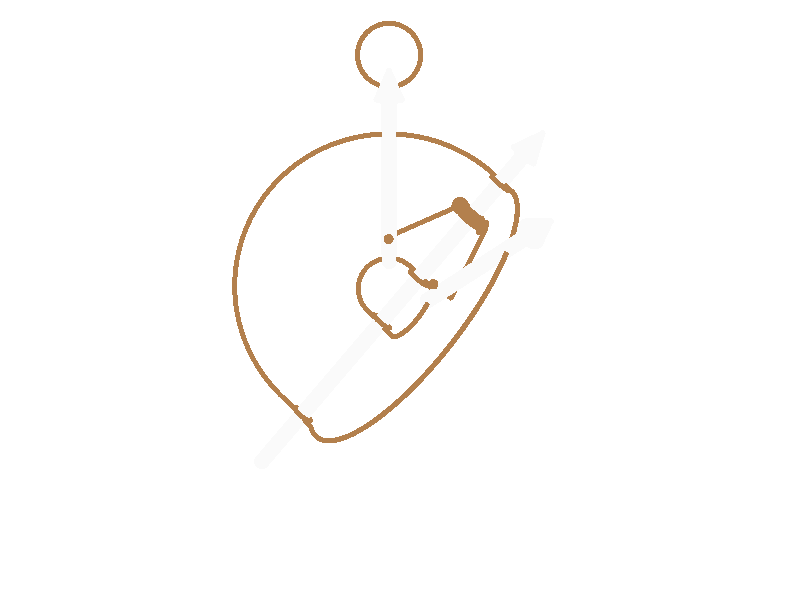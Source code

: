 #default{ finish{ ambient 0.1 diffuse 0.9 conserve_energy}}
global_settings { max_trace_level 10 }
background { color rgb <1, 1, 1> }

//#declare cam_pos = <20, -10, -8>;
//camera { location cam_pos look_at  <0,-6.2,0> angle 5}
#declare cam_pos = <55, 10, -35>;
camera { location cam_pos look_at  <0,0,0> angle 22}

light_source{<500,2500,0> color 0.9}   // sun light
light_source{ cam_pos  color rgb<0.9,0.9,1>*0.8}  // flash light

/******************************************************/
#macro copper()
    material{
      texture {
        pigment {rgb<1,0.5,0.3>}
        normal { bumps 0.1 scale 0.4}
        finish { diffuse 0.9 reflection 0.1
                 specular 0.4 roughness 0.3 phong 1 phong_size 40}
      }
    }
#end
#macro copper1()
    material{
      texture {
        pigment {rgb<0.7,0.5,0.3>}
        normal { bumps 0.2 scale 0.2}
        finish { diffuse 0.9 reflection 0.1
                 specular 0.4 roughness 0.3 phong 1 phong_size 40}
      }
    }
#end

#macro copper2()
    material{
      texture {
        pigment {rgb<0.5,0.5,0.5>}
        normal { bumps 0.05 scale 0.2}
        finish { diffuse 0.9 reflection 0.1
                 specular 0.4 roughness 0.3 phong 1 phong_size 40}
      }
    }
#end

#macro glass()
    material{
      texture {
        pigment{ rgbf <0.98, 0.98, 0.98, 0.9> }
        normal { bumps 0.05 scale 0.09}
        finish { diffuse 0.1 reflection 0.2
                 specular 0.8 roughness 0.0003 phong 1 phong_size 400}
      }
      interior{ ior 1.5 caustics 0.5}
    }
#end

/*************************************************/

/* The main ring*/
#local RING_RAD = 5;
#local RING_TH = 0.08;
#local RING_GAP = 1.2;
#local RING_GAP1 = 2.0;
#local RING_ANG = (180-104)/2;

/* The central ring*/
#local CENT_RAD = 1;

/* the arrow */
#local ARROW_LEN = 7;    // short arrow length
#local ARROW_RAD = 0.25;  // arrow radius
#local ARROW_HRD = 0.5;  // arrow head radius
#local ARROW_HLN = 1.0;  // arrow head length

#local HOLE_RAD =0.12;  // hole radius

#local ARROW_GAP = 0.9; // gap between arrows
#local ARROW_ANG = 40;  // angle between arrows
#local SMRING = 2.5*RING_TH; // small ring rad

#local ARM_PT  = RING_RAD/3;  // point where arms are connected
#local ARM_LEN = RING_RAD/2; // length of arms


/*************************************************/

#macro main_ring(RAD)
merge{
  #local BBOX = RAD+1;
  difference{
    torus{RAD,RING_TH}
    box{<BBOX,-1,0>,<-BBOX,1,BBOX>}
    rotate (180-104)/2*x
    translate -RING_GAP/2*z
  }
  difference{
    torus{RAD,RING_TH}
    box{<BBOX,-1,0>,<-BBOX,1,-BBOX>}
    rotate -RING_ANG*x
    translate +RING_GAP/2*z
  }
  merge{
    cylinder{<0,0,-1>, <0,0,1>, RING_TH translate RAD*x}
    cylinder{<0,0,-1>, <0,0,1>, RING_TH translate -RAD*x}
    scale RING_GAP/2*z
  }
/*  merge{
    #local A = pi/180*RING_ANG;
    #local H = (RING_GAP1-RING_GAP)/2*tan(A);
    #local L = (RING_GAP1-RING_GAP)/2/sin(A);
    #local D = sqrt(RAD*RAD-L*L);
    cylinder{<0,0,-1>, <0,0,1>, RING_TH translate D*x}
    cylinder{<0,0,-1>, <0,0,1>, RING_TH translate -D*x}
    scale RING_GAP1/2*z
    translate H*y
  }
*/
 torus{ARROW_RAD+RING_TH,RING_TH
       rotate 90*z
       translate (RAD-RING_TH)*x}
 torus{ARROW_RAD+RING_TH,RING_TH
       rotate 90*z
       translate -(RAD-RING_TH)*x}
}
#end

/*************************************************/
#macro arm(S)
  merge{
    #local LL1 = ARROW_RAD+1.5*RING_TH;
    #local LL2 = 1.5*RING_TH;
    cylinder{<SL1,SL2,S*LL1>,<SLPOS,0,S*LL2>,RING_TH} // arm itself
    cylinder{<SL1,SL2,S*LL1>,<SL1,SL2,-S*LL1>,RING_TH} // bending in the arrow
    cylinder{<SLPOS,0,S*LL2>,<SLPOS,0,-S*LL2>,RING_TH}
    sphere{<SL1,SL2,-S*LL1>,2*RING_TH}
    sphere{<SLPOS,0,-S*LL2>,2*RING_TH}
    sphere{<SL1,SL2,S*LL1>,RING_TH}
    sphere{<SLPOS,0,S*LL2>,RING_TH}
    rotate S*(90-RING_ANG)*x
    translate S*RING_GAP/2*z
  }
#end

#macro slider()
  #local SL1 = ARM_PT*cos(ARROW_ANG/180*pi);
  #local SL2 = ARM_PT*sin(ARROW_ANG/180*pi);
  #local SLPOS = SL1 + sqrt(ARM_LEN*ARM_LEN - SL2*SL2); // slider position
  merge{
    torus{ARROW_RAD+RING_TH,RING_TH
          rotate 90*z translate SLPOS*x}
    torus{ARROW_RAD+RING_TH,RING_TH
          rotate 90*z translate (SLPOS-2*RING_TH)*x}
    torus{ARROW_RAD+RING_TH,RING_TH
          rotate 90*z translate (SLPOS+2*RING_TH)*x}
    torus{SMRING,RING_TH
          rotate -RING_ANG*x
          translate SLPOS*x+RING_GAP/2*z}
    torus{SMRING,RING_TH
          rotate RING_ANG*x
          translate SLPOS*x-RING_GAP/2*z }
    // arms
    arm(+1)
    arm(-1)
  }
#end

#macro small_ring()
  torus{  ARROW_HLN,RING_TH
          translate z*(ARROW_LEN+ARROW_HLN/2)
          rotate (90-ARROW_ANG)*y
          rotate -RING_ANG*x
          translate z*RING_GAP/2
  }
#end

/*************************************************/

#macro arrow(L)
  #local RR = 0.1;  // rounding radius, mm
  merge{
    cylinder{<0,0,0>,<0,L-ARROW_HLN+RR,0>,ARROW_RAD}
    sphere{<0,0,0>, ARROW_RAD}
    sphere{<0,L,0>,RR}
    cone{<0,L-ARROW_HLN,0>, ARROW_HRD-RR <0,L,0>,0}
    cone{<0,L-ARROW_HLN+RR,0>,ARROW_HRD,<0,L,0>,RR}
    torus{ARROW_HRD-RR,RR translate y*(L-ARROW_HLN+RR)}
    difference{
      cylinder{<0,L-ARROW_HLN-RR,0>,<0,L-ARROW_HLN+RR,0>, ARROW_RAD+RR}
      torus{ARROW_RAD+RR,RR translate y*(L-ARROW_HLN-RR)}
    }
  }
#end
#macro vectorN()
  difference{
    object{arrow(2*ARROW_LEN) translate -ARROW_LEN*y rotate -90*z}
    cylinder{<0,0,-ARROW_HRD>, <0,0,ARROW_HRD>, HOLE_RAD translate -RING_RAD*x}
    cylinder{<0,0,-ARROW_HRD>, <0,0,ARROW_HRD>, HOLE_RAD translate +RING_RAD*x}
  }
#end
#macro vectorLS()
  difference{
    object{arrow(ARROW_LEN-ARROW_GAP) translate ARROW_GAP*y}
    cylinder{<-ARROW_HRD,0,0>, <ARROW_HRD,0,0>, HOLE_RAD translate RING_RAD*y}
    cylinder{<-ARROW_HRD,0,0>, <ARROW_HRD,0,0>, HOLE_RAD translate CENT_RAD*y}
    cylinder{<0,0,-ARROW_HRD>, <0,0,ARROW_HRD>, HOLE_RAD translate ARM_PT*y}
    cylinder{<-ARROW_HRD,0,0>, <ARROW_HRD,0,0>, HOLE_RAD translate (ARROW_LEN+ARROW_HLN/2)*y}
    rotate -(90-ARROW_ANG)*z
  }
#end
#macro vectorL()
  object{
    vectorLS()
    rotate (90-RING_ANG)*x 
    translate +RING_GAP/2*z
  }
#end
#macro vectorS()
  object{
    vectorLS()
    rotate -(90-RING_ANG)*x
    translate -RING_GAP/2*z
  }
#end


//arrow()
//torus{0.8,0.05 rotate 90*x translate -5.3*y copper1()}

merge{
merge{
  main_ring(RING_RAD)
  main_ring(CENT_RAD)
  slider()
  small_ring()
  copper1()
}
merge{
  vectorN()
  vectorL()
  vectorS()
//  pigment{rgb<1,0,0>}
  glass()
//  copper2()
}
  rotate -(90-RING_ANG)*x
  rotate (90-ARROW_ANG)*z
  rotate -55*y
}